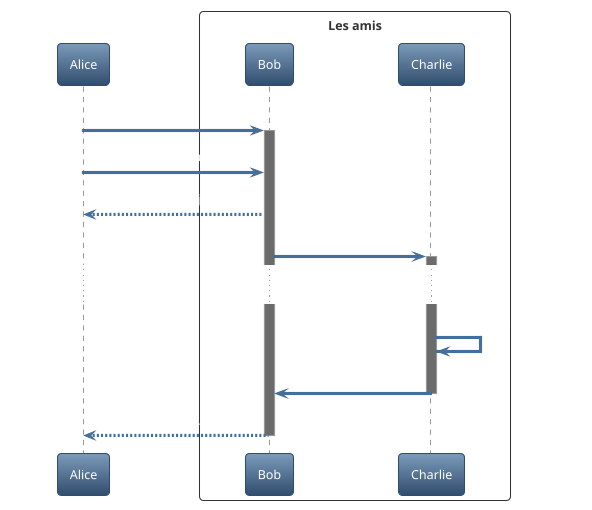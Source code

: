 @startuml
!theme spacelab

autonumber

participant Alice
box "Les amis"
    participant Bob
    participant Charlie
end box

Alice -> Bob ++ : dit bonjour
Alice -> Bob : demande l'heure
Alice <-- Bob : répond bonjour
Bob -> Charlie ++ : demande l'heure
...
Charlie -> Charlie : regarde sa montre
Bob <- Charlie -- : donne l'heure
Alice <-- Bob -- : répond l'heure

@enduml
